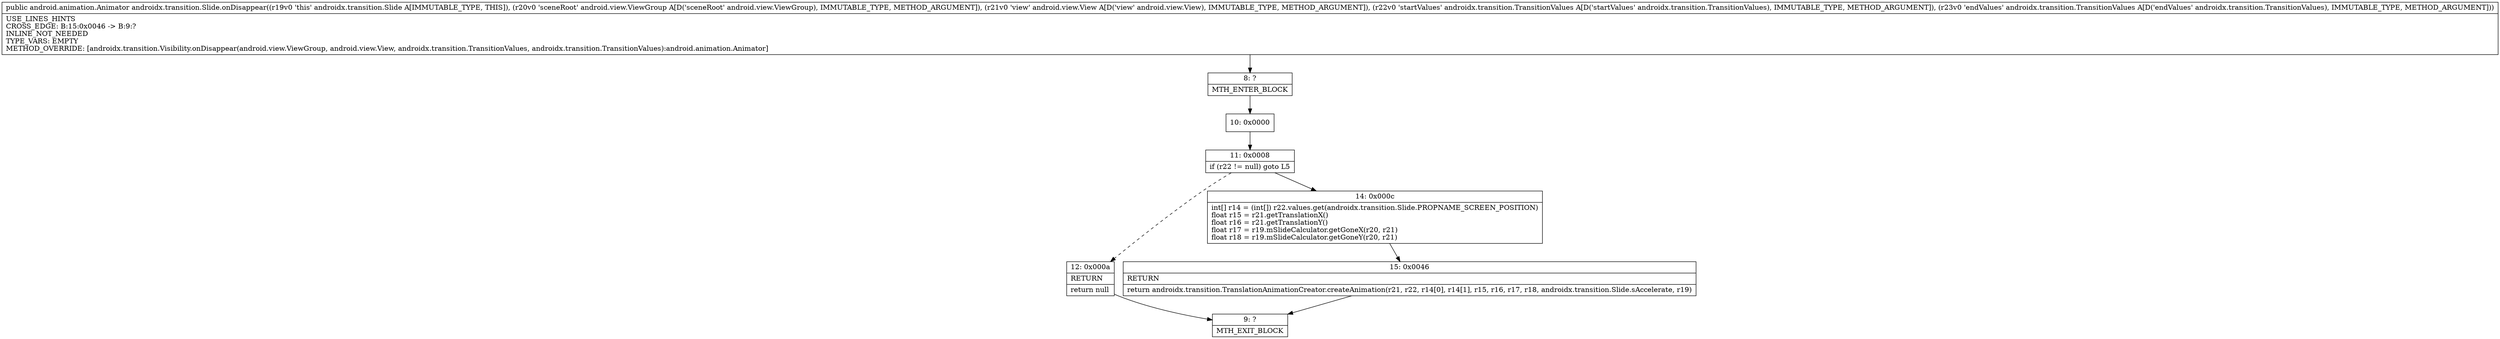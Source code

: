 digraph "CFG forandroidx.transition.Slide.onDisappear(Landroid\/view\/ViewGroup;Landroid\/view\/View;Landroidx\/transition\/TransitionValues;Landroidx\/transition\/TransitionValues;)Landroid\/animation\/Animator;" {
Node_8 [shape=record,label="{8\:\ ?|MTH_ENTER_BLOCK\l}"];
Node_10 [shape=record,label="{10\:\ 0x0000}"];
Node_11 [shape=record,label="{11\:\ 0x0008|if (r22 != null) goto L5\l}"];
Node_12 [shape=record,label="{12\:\ 0x000a|RETURN\l|return null\l}"];
Node_9 [shape=record,label="{9\:\ ?|MTH_EXIT_BLOCK\l}"];
Node_14 [shape=record,label="{14\:\ 0x000c|int[] r14 = (int[]) r22.values.get(androidx.transition.Slide.PROPNAME_SCREEN_POSITION)\lfloat r15 = r21.getTranslationX()\lfloat r16 = r21.getTranslationY()\lfloat r17 = r19.mSlideCalculator.getGoneX(r20, r21)\lfloat r18 = r19.mSlideCalculator.getGoneY(r20, r21)\l}"];
Node_15 [shape=record,label="{15\:\ 0x0046|RETURN\l|return androidx.transition.TranslationAnimationCreator.createAnimation(r21, r22, r14[0], r14[1], r15, r16, r17, r18, androidx.transition.Slide.sAccelerate, r19)\l}"];
MethodNode[shape=record,label="{public android.animation.Animator androidx.transition.Slide.onDisappear((r19v0 'this' androidx.transition.Slide A[IMMUTABLE_TYPE, THIS]), (r20v0 'sceneRoot' android.view.ViewGroup A[D('sceneRoot' android.view.ViewGroup), IMMUTABLE_TYPE, METHOD_ARGUMENT]), (r21v0 'view' android.view.View A[D('view' android.view.View), IMMUTABLE_TYPE, METHOD_ARGUMENT]), (r22v0 'startValues' androidx.transition.TransitionValues A[D('startValues' androidx.transition.TransitionValues), IMMUTABLE_TYPE, METHOD_ARGUMENT]), (r23v0 'endValues' androidx.transition.TransitionValues A[D('endValues' androidx.transition.TransitionValues), IMMUTABLE_TYPE, METHOD_ARGUMENT]))  | USE_LINES_HINTS\lCROSS_EDGE: B:15:0x0046 \-\> B:9:?\lINLINE_NOT_NEEDED\lTYPE_VARS: EMPTY\lMETHOD_OVERRIDE: [androidx.transition.Visibility.onDisappear(android.view.ViewGroup, android.view.View, androidx.transition.TransitionValues, androidx.transition.TransitionValues):android.animation.Animator]\l}"];
MethodNode -> Node_8;Node_8 -> Node_10;
Node_10 -> Node_11;
Node_11 -> Node_12[style=dashed];
Node_11 -> Node_14;
Node_12 -> Node_9;
Node_14 -> Node_15;
Node_15 -> Node_9;
}

